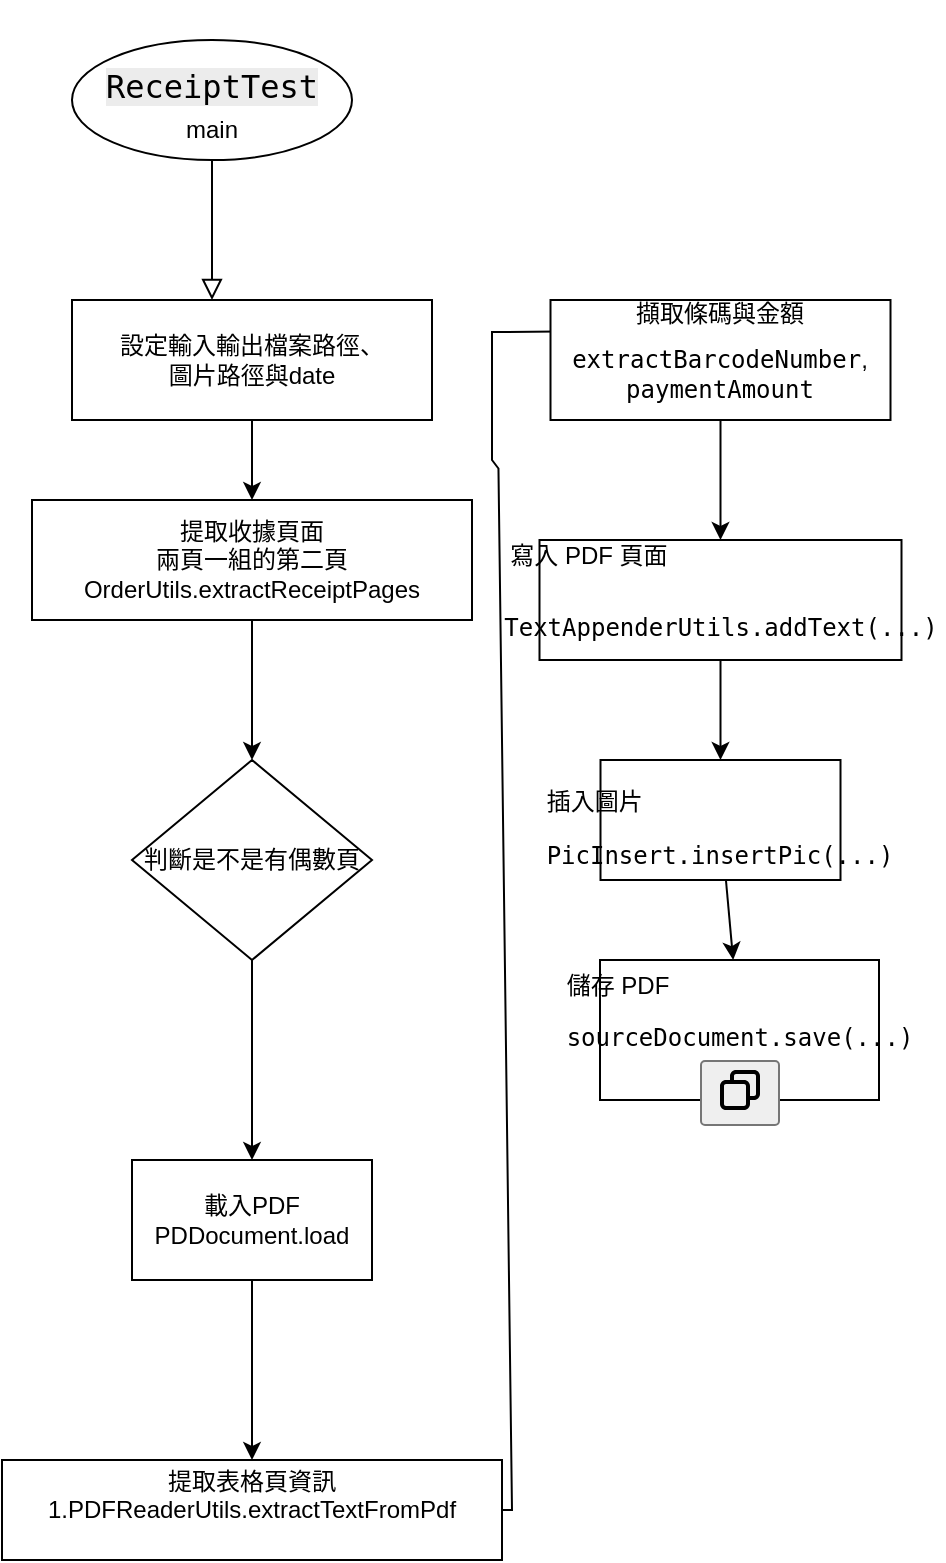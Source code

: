 <mxfile version="26.2.14">
  <diagram id="C5RBs43oDa-KdzZeNtuy" name="Page-1">
    <mxGraphModel dx="563" dy="1454" grid="1" gridSize="10" guides="1" tooltips="1" connect="1" arrows="1" fold="1" page="1" pageScale="1" pageWidth="827" pageHeight="1169" math="0" shadow="0">
      <root>
        <mxCell id="WIyWlLk6GJQsqaUBKTNV-0" />
        <mxCell id="WIyWlLk6GJQsqaUBKTNV-1" parent="WIyWlLk6GJQsqaUBKTNV-0" />
        <mxCell id="WIyWlLk6GJQsqaUBKTNV-2" value="" style="rounded=0;html=1;jettySize=auto;orthogonalLoop=1;fontSize=11;endArrow=block;endFill=0;endSize=8;strokeWidth=1;shadow=0;labelBackgroundColor=none;edgeStyle=orthogonalEdgeStyle;exitX=0.5;exitY=1;exitDx=0;exitDy=0;exitPerimeter=0;" parent="WIyWlLk6GJQsqaUBKTNV-1" source="gfhurY05JhWp2dZjsDzm-2" target="gfhurY05JhWp2dZjsDzm-20" edge="1">
          <mxGeometry relative="1" as="geometry">
            <mxPoint x="210" y="70" as="sourcePoint" />
            <mxPoint x="190" y="152.474" as="targetPoint" />
            <Array as="points">
              <mxPoint x="150" y="40" />
              <mxPoint x="150" y="40" />
            </Array>
          </mxGeometry>
        </mxCell>
        <mxCell id="gfhurY05JhWp2dZjsDzm-19" value="" style="group" vertex="1" connectable="0" parent="WIyWlLk6GJQsqaUBKTNV-1">
          <mxGeometry x="80" y="-80" width="140" height="80" as="geometry" />
        </mxCell>
        <mxCell id="gfhurY05JhWp2dZjsDzm-2" value="&#xa;&lt;pre style=&quot;forced-color-adjust: none; color: rgb(0, 0, 0); font-style: normal; font-variant-ligatures: normal; font-variant-caps: normal; font-weight: 400; letter-spacing: normal; orphans: 2; text-align: center; text-indent: 0px; text-transform: none; widows: 2; word-spacing: 0px; -webkit-text-stroke-width: 0px; background-color: rgb(236, 236, 236); text-decoration-thickness: initial; text-decoration-style: initial; text-decoration-color: initial; font-family: &amp;quot;JetBrains Mono&amp;quot;, monospace; font-size: 12pt;&quot;&gt;&lt;span style=&quot;forced-color-adjust: none;&quot;&gt;&lt;font style=&quot;forced-color-adjust: none; color: light-dark(rgb(0, 0, 0), rgb(237, 237, 237));&quot; data-mx-given-colors=&quot;{&amp;quot;color&amp;quot;:&amp;quot;rgb(0, 0, 0)&amp;quot;}&quot;&gt;ReceiptTest&lt;/font&gt;&lt;/span&gt;&lt;/pre&gt;&#xa;&#xa;" style="ellipse;whiteSpace=wrap;html=1;points=[[0,0,0,0,0],[0,0.5,0,0,0],[0,1,0,0,0],[0.5,0,0,0,0],[0.5,1,0,0,0],[1,0,0,0,0],[1,0.5,0,0,0],[1,1,0,0,0]];" vertex="1" parent="gfhurY05JhWp2dZjsDzm-19">
          <mxGeometry y="20" width="140" height="60" as="geometry" />
        </mxCell>
        <mxCell id="gfhurY05JhWp2dZjsDzm-0" value="main" style="text;strokeColor=none;align=center;fillColor=none;html=1;verticalAlign=middle;whiteSpace=wrap;rounded=0;" vertex="1" parent="gfhurY05JhWp2dZjsDzm-19">
          <mxGeometry x="40" y="50" width="60" height="30" as="geometry" />
        </mxCell>
        <mxCell id="gfhurY05JhWp2dZjsDzm-23" value="" style="edgeStyle=none;rounded=0;orthogonalLoop=1;jettySize=auto;html=1;" edge="1" parent="WIyWlLk6GJQsqaUBKTNV-1" source="gfhurY05JhWp2dZjsDzm-20" target="gfhurY05JhWp2dZjsDzm-22">
          <mxGeometry relative="1" as="geometry" />
        </mxCell>
        <mxCell id="gfhurY05JhWp2dZjsDzm-20" value="設定輸入輸出檔案路徑、&lt;div&gt;圖片路徑與date&lt;/div&gt;" style="whiteSpace=wrap;html=1;" vertex="1" parent="WIyWlLk6GJQsqaUBKTNV-1">
          <mxGeometry x="80" y="70" width="180" height="60" as="geometry" />
        </mxCell>
        <mxCell id="gfhurY05JhWp2dZjsDzm-25" value="" style="edgeStyle=none;rounded=0;orthogonalLoop=1;jettySize=auto;html=1;" edge="1" parent="WIyWlLk6GJQsqaUBKTNV-1" source="gfhurY05JhWp2dZjsDzm-22" target="gfhurY05JhWp2dZjsDzm-26">
          <mxGeometry relative="1" as="geometry">
            <mxPoint x="170" y="290" as="targetPoint" />
          </mxGeometry>
        </mxCell>
        <mxCell id="gfhurY05JhWp2dZjsDzm-22" value="提取收據頁面&lt;div&gt;兩頁一組的第二頁&lt;/div&gt;&lt;div&gt;OrderUtils.extractReceiptPages&lt;/div&gt;" style="whiteSpace=wrap;html=1;" vertex="1" parent="WIyWlLk6GJQsqaUBKTNV-1">
          <mxGeometry x="60" y="170" width="220" height="60" as="geometry" />
        </mxCell>
        <mxCell id="gfhurY05JhWp2dZjsDzm-28" value="" style="edgeStyle=none;rounded=0;orthogonalLoop=1;jettySize=auto;html=1;" edge="1" parent="WIyWlLk6GJQsqaUBKTNV-1" source="gfhurY05JhWp2dZjsDzm-26" target="gfhurY05JhWp2dZjsDzm-27">
          <mxGeometry relative="1" as="geometry" />
        </mxCell>
        <mxCell id="gfhurY05JhWp2dZjsDzm-26" value="判斷是不是有偶數頁" style="rhombus;whiteSpace=wrap;html=1;" vertex="1" parent="WIyWlLk6GJQsqaUBKTNV-1">
          <mxGeometry x="110" y="300" width="120" height="100" as="geometry" />
        </mxCell>
        <mxCell id="gfhurY05JhWp2dZjsDzm-30" value="" style="edgeStyle=none;rounded=0;orthogonalLoop=1;jettySize=auto;html=1;" edge="1" parent="WIyWlLk6GJQsqaUBKTNV-1" source="gfhurY05JhWp2dZjsDzm-27" target="gfhurY05JhWp2dZjsDzm-29">
          <mxGeometry relative="1" as="geometry" />
        </mxCell>
        <mxCell id="gfhurY05JhWp2dZjsDzm-27" value="載入PDF&lt;div&gt;PDDocument.load&lt;/div&gt;" style="whiteSpace=wrap;html=1;" vertex="1" parent="WIyWlLk6GJQsqaUBKTNV-1">
          <mxGeometry x="110" y="500" width="120" height="60" as="geometry" />
        </mxCell>
        <mxCell id="gfhurY05JhWp2dZjsDzm-32" value="" style="edgeStyle=none;rounded=0;orthogonalLoop=1;jettySize=auto;html=1;exitX=1;exitY=0.5;exitDx=0;exitDy=0;entryX=0.156;entryY=1.025;entryDx=0;entryDy=0;entryPerimeter=0;" edge="1" parent="WIyWlLk6GJQsqaUBKTNV-1" source="gfhurY05JhWp2dZjsDzm-29">
          <mxGeometry relative="1" as="geometry">
            <mxPoint x="253.23" y="634.25" as="sourcePoint" />
            <mxPoint x="329" y="85.75" as="targetPoint" />
            <Array as="points">
              <mxPoint x="300" y="675" />
              <mxPoint x="293.23" y="154.25" />
              <mxPoint x="290" y="150" />
              <mxPoint x="290" y="140" />
              <mxPoint x="290" y="86" />
            </Array>
          </mxGeometry>
        </mxCell>
        <mxCell id="gfhurY05JhWp2dZjsDzm-29" value="提取表格頁資訊1.PDFReaderUtils.extractTextFromPdf&lt;div&gt;&lt;br&gt;&lt;/div&gt;" style="whiteSpace=wrap;html=1;" vertex="1" parent="WIyWlLk6GJQsqaUBKTNV-1">
          <mxGeometry x="45" y="650" width="250" height="50" as="geometry" />
        </mxCell>
        <mxCell id="gfhurY05JhWp2dZjsDzm-34" value="" style="edgeStyle=none;rounded=0;orthogonalLoop=1;jettySize=auto;html=1;" edge="1" parent="WIyWlLk6GJQsqaUBKTNV-1" source="gfhurY05JhWp2dZjsDzm-31" target="gfhurY05JhWp2dZjsDzm-33">
          <mxGeometry relative="1" as="geometry" />
        </mxCell>
        <mxCell id="gfhurY05JhWp2dZjsDzm-31" value="&lt;table&gt;&lt;tbody&gt;&lt;tr&gt;&lt;td data-col-size=&quot;sm&quot; data-end=&quot;1000&quot; data-start=&quot;983&quot;&gt;擷取條碼與金額&lt;br&gt;&lt;table&gt;&lt;tbody&gt;&lt;tr&gt;&lt;td data-col-size=&quot;sm&quot; data-end=&quot;1000&quot; data-start=&quot;983&quot;&gt;&lt;/td&gt;&lt;/tr&gt;&lt;/tbody&gt;&lt;/table&gt;&lt;table&gt;&lt;tbody&gt;&lt;tr&gt;&lt;td data-end=&quot;1057&quot; data-start=&quot;1000&quot; data-col-size=&quot;md&quot;&gt;&lt;code data-end=&quot;1024&quot; data-start=&quot;1002&quot;&gt;extractBarcodeNumber&lt;/code&gt;, &lt;code data-end=&quot;1041&quot; data-start=&quot;1026&quot;&gt;paymentAmount&lt;/code&gt;&lt;/td&gt;&lt;/tr&gt;&lt;/tbody&gt;&lt;/table&gt;&lt;/td&gt;&lt;/tr&gt;&lt;/tbody&gt;&lt;/table&gt;&lt;table&gt;&lt;tbody&gt;&lt;tr&gt;&lt;td data-end=&quot;1057&quot; data-start=&quot;1000&quot; data-col-size=&quot;md&quot;&gt;&lt;/td&gt;&lt;/tr&gt;&lt;/tbody&gt;&lt;/table&gt;" style="whiteSpace=wrap;html=1;" vertex="1" parent="WIyWlLk6GJQsqaUBKTNV-1">
          <mxGeometry x="319.25" y="70" width="170" height="60" as="geometry" />
        </mxCell>
        <mxCell id="gfhurY05JhWp2dZjsDzm-36" value="" style="edgeStyle=none;rounded=0;orthogonalLoop=1;jettySize=auto;html=1;" edge="1" parent="WIyWlLk6GJQsqaUBKTNV-1" source="gfhurY05JhWp2dZjsDzm-33" target="gfhurY05JhWp2dZjsDzm-35">
          <mxGeometry relative="1" as="geometry" />
        </mxCell>
        <mxCell id="gfhurY05JhWp2dZjsDzm-33" value="&lt;table&gt;&lt;tbody&gt;&lt;tr&gt;&lt;td data-col-size=&quot;sm&quot; data-end=&quot;1000&quot; data-start=&quot;983&quot;&gt;&lt;table&gt;&lt;tbody&gt;&lt;tr&gt;&lt;td data-col-size=&quot;sm&quot; data-end=&quot;1078&quot; data-start=&quot;1058&quot;&gt;&lt;br&gt;寫入 PDF 頁面&lt;/td&gt;&lt;/tr&gt;&lt;/tbody&gt;&lt;/table&gt;&lt;table&gt;&lt;tbody&gt;&lt;tr&gt;&lt;td data-col-size=&quot;md&quot; data-end=&quot;1136&quot; data-start=&quot;1078&quot;&gt;&lt;/td&gt;&lt;/tr&gt;&lt;/tbody&gt;&lt;/table&gt;&lt;table&gt;&lt;tbody&gt;&lt;tr&gt;&lt;td data-col-size=&quot;sm&quot; data-end=&quot;1000&quot; data-start=&quot;983&quot;&gt;&lt;/td&gt;&lt;/tr&gt;&lt;/tbody&gt;&lt;/table&gt;&lt;/td&gt;&lt;/tr&gt;&lt;/tbody&gt;&lt;/table&gt;&lt;table&gt;&lt;tbody&gt;&lt;tr data-end=&quot;1136&quot; data-start=&quot;1058&quot;&gt;&lt;td data-col-size=&quot;md&quot; data-end=&quot;1136&quot; data-start=&quot;1078&quot;&gt;&lt;code data-end=&quot;1112&quot; data-start=&quot;1080&quot;&gt;TextAppenderUtils.addText(...)&lt;/code&gt;&lt;/td&gt;&lt;/tr&gt;&lt;/tbody&gt;&lt;/table&gt;&lt;table&gt;&lt;tbody&gt;&lt;tr data-end=&quot;1215&quot; data-start=&quot;1137&quot;&gt;&lt;td data-col-size=&quot;sm&quot; data-end=&quot;1157&quot; data-start=&quot;1137&quot;&gt;&lt;/td&gt;&lt;/tr&gt;&lt;/tbody&gt;&lt;/table&gt;&lt;br&gt;&lt;table&gt;&lt;tbody&gt;&lt;tr&gt;&lt;td data-end=&quot;1057&quot; data-start=&quot;1000&quot; data-col-size=&quot;md&quot;&gt;&lt;/td&gt;&lt;/tr&gt;&lt;/tbody&gt;&lt;/table&gt;" style="whiteSpace=wrap;html=1;" vertex="1" parent="WIyWlLk6GJQsqaUBKTNV-1">
          <mxGeometry x="313.75" y="190" width="181" height="60" as="geometry" />
        </mxCell>
        <mxCell id="gfhurY05JhWp2dZjsDzm-38" value="" style="edgeStyle=none;rounded=0;orthogonalLoop=1;jettySize=auto;html=1;" edge="1" parent="WIyWlLk6GJQsqaUBKTNV-1" source="gfhurY05JhWp2dZjsDzm-35" target="gfhurY05JhWp2dZjsDzm-37">
          <mxGeometry relative="1" as="geometry" />
        </mxCell>
        <mxCell id="gfhurY05JhWp2dZjsDzm-35" value="&lt;br&gt;&lt;table&gt;&lt;tbody&gt;&lt;tr&gt;&lt;td data-col-size=&quot;sm&quot; data-end=&quot;1157&quot; data-start=&quot;1137&quot;&gt;插入圖片&lt;/td&gt;&lt;/tr&gt;&lt;/tbody&gt;&lt;/table&gt;&lt;table&gt;&lt;tbody&gt;&lt;tr&gt;&lt;td data-col-size=&quot;md&quot; data-end=&quot;1215&quot; data-start=&quot;1157&quot;&gt;&lt;/td&gt;&lt;/tr&gt;&lt;/tbody&gt;&lt;/table&gt;&lt;table&gt;&lt;tbody&gt;&lt;tr data-end=&quot;1215&quot; data-start=&quot;1137&quot;&gt;&lt;td data-col-size=&quot;md&quot; data-end=&quot;1215&quot; data-start=&quot;1157&quot;&gt;&lt;code data-end=&quot;1185&quot; data-start=&quot;1159&quot;&gt;PicInsert.insertPic(...)&lt;/code&gt;&lt;/td&gt;&lt;/tr&gt;&lt;/tbody&gt;&lt;/table&gt;&lt;table&gt;&lt;tbody&gt;&lt;tr data-end=&quot;1296&quot; data-start=&quot;1216&quot;&gt;&lt;td data-col-size=&quot;sm&quot; data-end=&quot;1238&quot; data-start=&quot;1216&quot;&gt;&lt;/td&gt;&lt;/tr&gt;&lt;/tbody&gt;&lt;/table&gt;" style="whiteSpace=wrap;html=1;" vertex="1" parent="WIyWlLk6GJQsqaUBKTNV-1">
          <mxGeometry x="344.25" y="300" width="120" height="60" as="geometry" />
        </mxCell>
        <mxCell id="gfhurY05JhWp2dZjsDzm-37" value="&lt;br&gt;&lt;table&gt;&lt;tbody&gt;&lt;tr&gt;&lt;td data-col-size=&quot;sm&quot; data-end=&quot;1238&quot; data-start=&quot;1216&quot;&gt;儲存 PDF&lt;/td&gt;&lt;/tr&gt;&lt;/tbody&gt;&lt;/table&gt;&lt;table&gt;&lt;tbody&gt;&lt;tr&gt;&lt;td data-end=&quot;1296&quot; data-start=&quot;1238&quot; data-col-size=&quot;md&quot;&gt;&lt;/td&gt;&lt;/tr&gt;&lt;/tbody&gt;&lt;/table&gt;&lt;div class=&quot;_tableContainer_16hzy_1&quot;&gt;&lt;div class=&quot;_tableWrapper_16hzy_14 group flex w-fit flex-col-reverse&quot; tabindex=&quot;-1&quot;&gt;&lt;table class=&quot;w-fit min-w-(--thread-content-width)&quot; data-end=&quot;1296&quot; data-start=&quot;368&quot;&gt;&lt;tbody data-end=&quot;1296&quot; data-start=&quot;524&quot;&gt;&lt;tr data-end=&quot;1296&quot; data-start=&quot;1216&quot;&gt;&lt;td data-end=&quot;1296&quot; data-start=&quot;1238&quot; data-col-size=&quot;md&quot;&gt;&lt;code data-end=&quot;1266&quot; data-start=&quot;1240&quot;&gt;sourceDocument.save(...)&lt;/code&gt;&lt;/td&gt;&lt;/tr&gt;&lt;/tbody&gt;&lt;/table&gt;&lt;div class=&quot;sticky end-(--thread-content-margin) h-0 self-end select-none&quot;&gt;&lt;div class=&quot;absolute end-0 flex items-end&quot;&gt;&lt;span data-state=&quot;closed&quot; class=&quot;&quot;&gt;&lt;button class=&quot;bg-token-bg-primary hover:bg-token-bg-tertiary text-token-text-secondary my-1 rounded-sm p-1 transition-opacity group-[:not(:hover):not(:focus-within)]:pointer-events-none group-[:not(:hover):not(:focus-within)]:opacity-0&quot;&gt;&lt;svg class=&quot;icon-md-heavy&quot; xmlns=&quot;http://www.w3.org/2000/svg&quot; fill=&quot;none&quot; viewBox=&quot;0 0 24 24&quot; height=&quot;24&quot; width=&quot;24&quot;&gt;&lt;path fill=&quot;currentColor&quot; d=&quot;M7 5C7 3.343 8.343 2 10 2H19C20.657 2 22 3.343 22 5V14C22 15.657 20.657 17 19 17H17V19C17 20.657 15.657 22 14 22H5C3.343 22 2 20.657 2 19V10C2 8.343 3.343 7 5 7H7V5ZM9 7H14C15.657 7 17 8.343 17 10V15H19C19.552 15 20 14.552 20 14V5C20 4.448 19.552 4 19 4H10C9.448 4 9 4.448 9 5V7ZM5 9C4.448 9 4 9.448 4 10V19C4 19.552 4.448 20 5 20H14C14.552 20 15 19.552 15 19V10C15 9.448 14.552 9 14 9H5Z&quot; clip-rule=&quot;evenodd&quot; fill-rule=&quot;evenodd&quot;&gt;&lt;/path&gt;&lt;/svg&gt;&lt;/button&gt;&lt;/span&gt;&lt;/div&gt;&lt;/div&gt;&lt;/div&gt;&lt;/div&gt;" style="whiteSpace=wrap;html=1;" vertex="1" parent="WIyWlLk6GJQsqaUBKTNV-1">
          <mxGeometry x="344" y="400" width="139.5" height="70" as="geometry" />
        </mxCell>
      </root>
    </mxGraphModel>
  </diagram>
</mxfile>
